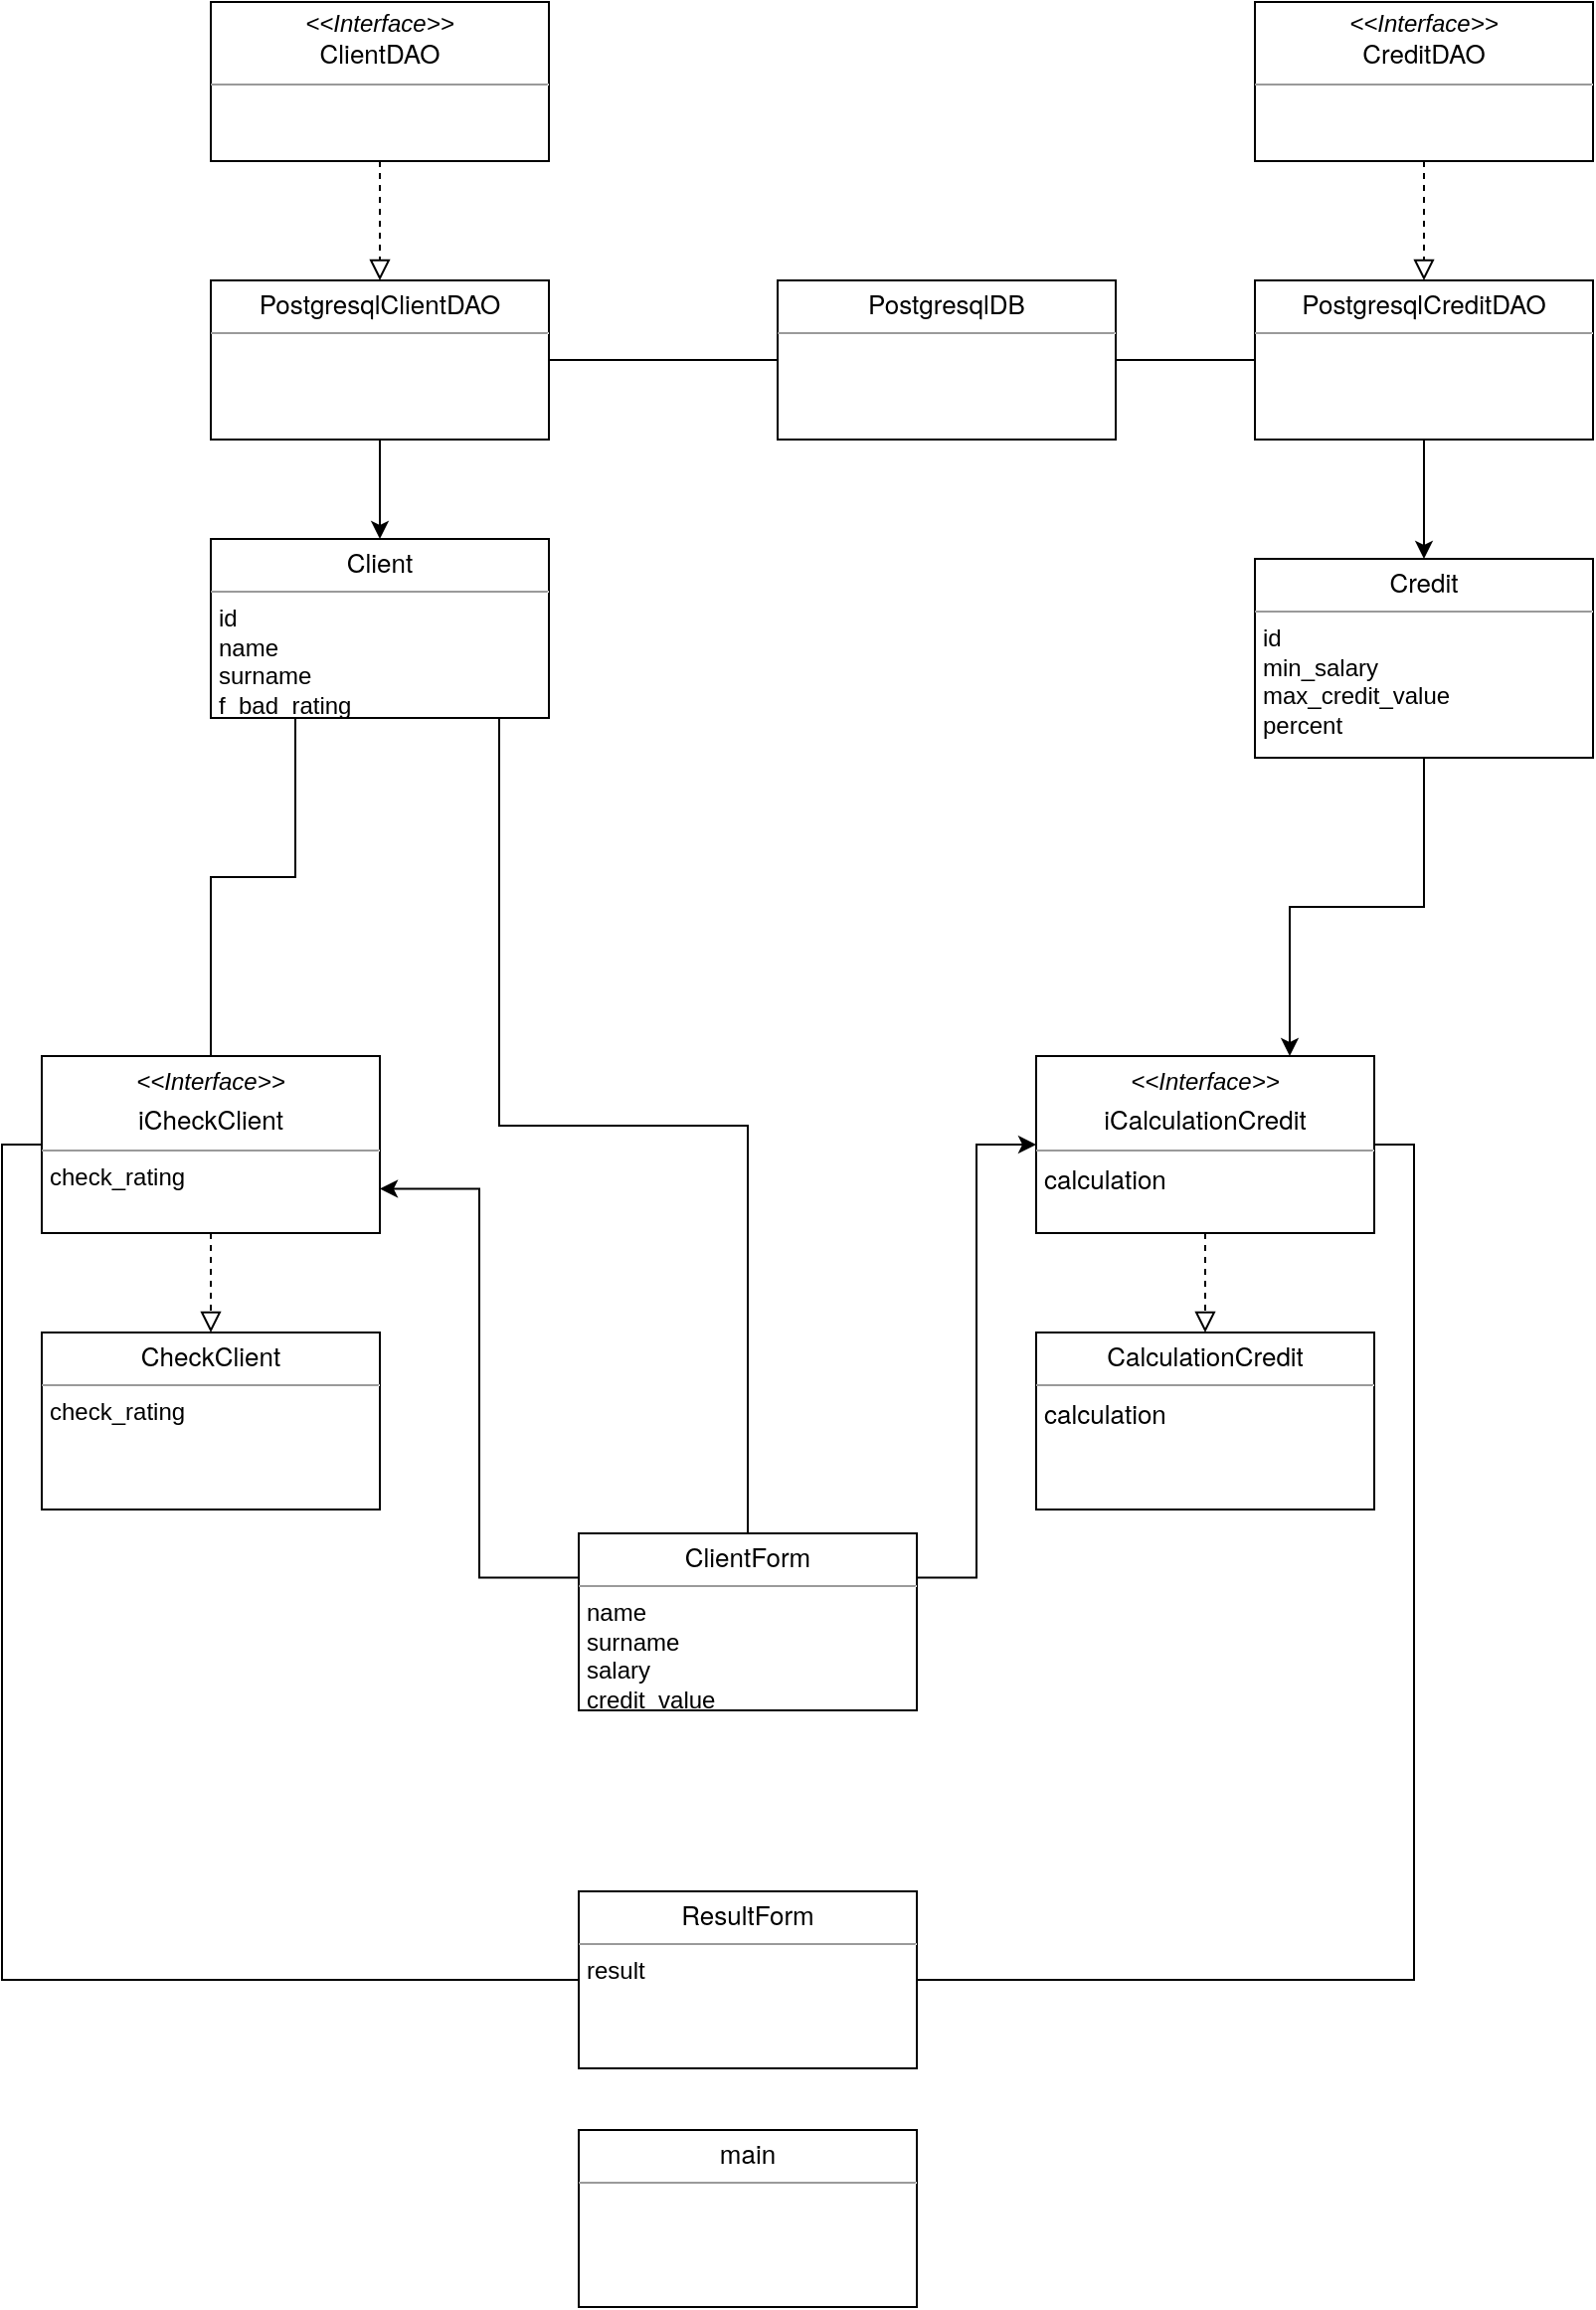 <mxfile version="14.6.13" type="device"><diagram id="C5RBs43oDa-KdzZeNtuy" name="Page-1"><mxGraphModel dx="1278" dy="948" grid="1" gridSize="10" guides="1" tooltips="1" connect="1" arrows="1" fold="1" page="1" pageScale="1" pageWidth="1169" pageHeight="827" math="0" shadow="0"><root><mxCell id="WIyWlLk6GJQsqaUBKTNV-0"/><mxCell id="WIyWlLk6GJQsqaUBKTNV-1" parent="WIyWlLk6GJQsqaUBKTNV-0"/><mxCell id="5L8XLikLPIoxj52G99SO-0" value="&lt;p style=&quot;margin: 0px ; margin-top: 4px ; text-align: center&quot;&gt;&lt;i&gt;&amp;lt;&amp;lt;Interface&amp;gt;&amp;gt;&lt;/i&gt;&lt;br&gt;&lt;font face=&quot;helvetica neue&quot;&gt;&lt;span style=&quot;font-size: 13px&quot;&gt;ClientDAO&lt;/span&gt;&lt;/font&gt;&lt;/p&gt;&lt;hr size=&quot;1&quot;&gt;&lt;p style=&quot;margin: 0px 0px 0px 4px&quot;&gt;&lt;br&gt;&lt;/p&gt;" style="verticalAlign=top;align=left;overflow=fill;fontSize=12;fontFamily=Helvetica;html=1;fontColor=#000000;" parent="WIyWlLk6GJQsqaUBKTNV-1" vertex="1"><mxGeometry x="315" y="40" width="170" height="80" as="geometry"/></mxCell><mxCell id="5L8XLikLPIoxj52G99SO-8" style="edgeStyle=orthogonalEdgeStyle;rounded=0;orthogonalLoop=1;jettySize=auto;html=1;exitX=0.5;exitY=1;exitDx=0;exitDy=0;entryX=0.5;entryY=0;entryDx=0;entryDy=0;" parent="WIyWlLk6GJQsqaUBKTNV-1" source="5L8XLikLPIoxj52G99SO-1" target="5L8XLikLPIoxj52G99SO-3" edge="1"><mxGeometry relative="1" as="geometry"/></mxCell><mxCell id="5L8XLikLPIoxj52G99SO-1" value="&lt;p style=&quot;margin: 0px ; margin-top: 4px ; text-align: center&quot;&gt;&lt;font face=&quot;helvetica neue&quot;&gt;&lt;span style=&quot;font-size: 13px&quot;&gt;PostgresqlClientDAO&lt;/span&gt;&lt;/font&gt;&lt;/p&gt;&lt;hr size=&quot;1&quot;&gt;&lt;p style=&quot;margin: 0px 0px 0px 4px&quot;&gt;&lt;br&gt;&lt;/p&gt;" style="verticalAlign=top;align=left;overflow=fill;fontSize=12;fontFamily=Helvetica;html=1;fontColor=#000000;" parent="WIyWlLk6GJQsqaUBKTNV-1" vertex="1"><mxGeometry x="315" y="180" width="170" height="80" as="geometry"/></mxCell><mxCell id="5L8XLikLPIoxj52G99SO-14" style="edgeStyle=orthogonalEdgeStyle;rounded=0;orthogonalLoop=1;jettySize=auto;html=1;exitX=1;exitY=0.5;exitDx=0;exitDy=0;endArrow=none;endFill=0;" parent="WIyWlLk6GJQsqaUBKTNV-1" source="5L8XLikLPIoxj52G99SO-2" target="5L8XLikLPIoxj52G99SO-11" edge="1"><mxGeometry relative="1" as="geometry"/></mxCell><mxCell id="5L8XLikLPIoxj52G99SO-2" value="&lt;p style=&quot;margin: 0px ; margin-top: 4px ; text-align: center&quot;&gt;&lt;font face=&quot;helvetica neue&quot;&gt;&lt;span style=&quot;font-size: 13px&quot;&gt;PostgresqlDB&lt;/span&gt;&lt;/font&gt;&lt;/p&gt;&lt;hr size=&quot;1&quot;&gt;&lt;p style=&quot;margin: 0px 0px 0px 4px&quot;&gt;&lt;br&gt;&lt;/p&gt;" style="verticalAlign=top;align=left;overflow=fill;fontSize=12;fontFamily=Helvetica;html=1;fontColor=#000000;" parent="WIyWlLk6GJQsqaUBKTNV-1" vertex="1"><mxGeometry x="600" y="180" width="170" height="80" as="geometry"/></mxCell><mxCell id="5L8XLikLPIoxj52G99SO-3" value="&lt;p style=&quot;margin: 0px ; margin-top: 4px ; text-align: center&quot;&gt;&lt;font face=&quot;helvetica neue&quot;&gt;&lt;span style=&quot;font-size: 13px&quot;&gt;Client&lt;/span&gt;&lt;/font&gt;&lt;/p&gt;&lt;hr size=&quot;1&quot;&gt;&lt;p style=&quot;margin: 0px 0px 0px 4px&quot;&gt;id&lt;/p&gt;&lt;p style=&quot;margin: 0px 0px 0px 4px&quot;&gt;name&lt;/p&gt;&lt;p style=&quot;margin: 0px 0px 0px 4px&quot;&gt;surname&lt;/p&gt;&lt;p style=&quot;margin: 0px 0px 0px 4px&quot;&gt;f_bad_rating&lt;/p&gt;&lt;p style=&quot;margin: 0px 0px 0px 4px&quot;&gt;&lt;br&gt;&lt;/p&gt;" style="verticalAlign=top;align=left;overflow=fill;fontSize=12;fontFamily=Helvetica;html=1;fontColor=#000000;" parent="WIyWlLk6GJQsqaUBKTNV-1" vertex="1"><mxGeometry x="315" y="310" width="170" height="90" as="geometry"/></mxCell><mxCell id="5L8XLikLPIoxj52G99SO-4" value="" style="endArrow=none;html=1;exitX=1;exitY=0.5;exitDx=0;exitDy=0;entryX=0;entryY=0.5;entryDx=0;entryDy=0;" parent="WIyWlLk6GJQsqaUBKTNV-1" source="5L8XLikLPIoxj52G99SO-1" target="5L8XLikLPIoxj52G99SO-2" edge="1"><mxGeometry width="50" height="50" relative="1" as="geometry"><mxPoint x="160" y="230" as="sourcePoint"/><mxPoint x="695" y="180" as="targetPoint"/><Array as="points"><mxPoint x="530" y="220"/></Array></mxGeometry></mxCell><mxCell id="5L8XLikLPIoxj52G99SO-9" value="&lt;p style=&quot;margin: 0px ; margin-top: 4px ; text-align: center&quot;&gt;&lt;i&gt;&amp;lt;&amp;lt;Interface&amp;gt;&amp;gt;&lt;/i&gt;&lt;br&gt;&lt;font face=&quot;helvetica neue&quot;&gt;&lt;span style=&quot;font-size: 13px&quot;&gt;CreditDAO&lt;/span&gt;&lt;/font&gt;&lt;/p&gt;&lt;hr size=&quot;1&quot;&gt;&lt;p style=&quot;margin: 0px 0px 0px 4px&quot;&gt;&lt;br&gt;&lt;/p&gt;" style="verticalAlign=top;align=left;overflow=fill;fontSize=12;fontFamily=Helvetica;html=1;fontColor=#000000;" parent="WIyWlLk6GJQsqaUBKTNV-1" vertex="1"><mxGeometry x="840" y="40" width="170" height="80" as="geometry"/></mxCell><mxCell id="5L8XLikLPIoxj52G99SO-10" style="edgeStyle=orthogonalEdgeStyle;rounded=0;orthogonalLoop=1;jettySize=auto;html=1;exitX=0.5;exitY=1;exitDx=0;exitDy=0;entryX=0.5;entryY=0;entryDx=0;entryDy=0;" parent="WIyWlLk6GJQsqaUBKTNV-1" source="5L8XLikLPIoxj52G99SO-11" target="2uGIFyx8iWTcln6Td7BU-0" edge="1"><mxGeometry relative="1" as="geometry"><mxPoint x="925" y="310" as="targetPoint"/></mxGeometry></mxCell><mxCell id="5L8XLikLPIoxj52G99SO-11" value="&lt;p style=&quot;margin: 0px ; margin-top: 4px ; text-align: center&quot;&gt;&lt;font face=&quot;helvetica neue&quot;&gt;&lt;span style=&quot;font-size: 13px&quot;&gt;PostgresqlC&lt;/span&gt;&lt;/font&gt;&lt;span style=&quot;font-family: &amp;#34;helvetica neue&amp;#34; ; font-size: 13px&quot;&gt;redit&lt;/span&gt;&lt;font face=&quot;helvetica neue&quot;&gt;&lt;span style=&quot;font-size: 13px&quot;&gt;DAO&lt;/span&gt;&lt;/font&gt;&lt;/p&gt;&lt;hr size=&quot;1&quot;&gt;&lt;p style=&quot;margin: 0px 0px 0px 4px&quot;&gt;&lt;br&gt;&lt;/p&gt;" style="verticalAlign=top;align=left;overflow=fill;fontSize=12;fontFamily=Helvetica;html=1;fontColor=#000000;" parent="WIyWlLk6GJQsqaUBKTNV-1" vertex="1"><mxGeometry x="840" y="180" width="170" height="80" as="geometry"/></mxCell><mxCell id="5L8XLikLPIoxj52G99SO-15" value="" style="endArrow=block;startArrow=none;endFill=0;startFill=0;endSize=8;html=1;verticalAlign=bottom;dashed=1;labelBackgroundColor=none;exitX=0.5;exitY=1;exitDx=0;exitDy=0;entryX=0.5;entryY=0;entryDx=0;entryDy=0;" parent="WIyWlLk6GJQsqaUBKTNV-1" source="5L8XLikLPIoxj52G99SO-0" target="5L8XLikLPIoxj52G99SO-1" edge="1"><mxGeometry width="160" relative="1" as="geometry"><mxPoint x="180" y="150" as="sourcePoint"/><mxPoint x="340" y="150" as="targetPoint"/><Array as="points"/></mxGeometry></mxCell><mxCell id="5L8XLikLPIoxj52G99SO-16" value="" style="endArrow=block;startArrow=none;endFill=0;startFill=0;endSize=8;html=1;verticalAlign=bottom;dashed=1;labelBackgroundColor=none;exitX=0.5;exitY=1;exitDx=0;exitDy=0;" parent="WIyWlLk6GJQsqaUBKTNV-1" source="5L8XLikLPIoxj52G99SO-9" target="5L8XLikLPIoxj52G99SO-11" edge="1"><mxGeometry width="160" relative="1" as="geometry"><mxPoint x="410" y="130" as="sourcePoint"/><mxPoint x="410" y="190" as="targetPoint"/></mxGeometry></mxCell><mxCell id="5L8XLikLPIoxj52G99SO-19" style="edgeStyle=orthogonalEdgeStyle;rounded=0;orthogonalLoop=1;jettySize=auto;html=1;endArrow=none;endFill=0;exitX=0.5;exitY=0;exitDx=0;exitDy=0;" parent="WIyWlLk6GJQsqaUBKTNV-1" source="5L8XLikLPIoxj52G99SO-18" target="5L8XLikLPIoxj52G99SO-3" edge="1"><mxGeometry relative="1" as="geometry"><Array as="points"><mxPoint x="585" y="605"/><mxPoint x="460" y="605"/></Array></mxGeometry></mxCell><mxCell id="2uGIFyx8iWTcln6Td7BU-11" style="edgeStyle=orthogonalEdgeStyle;rounded=0;orthogonalLoop=1;jettySize=auto;html=1;entryX=0;entryY=0.5;entryDx=0;entryDy=0;exitX=1;exitY=0.25;exitDx=0;exitDy=0;" edge="1" parent="WIyWlLk6GJQsqaUBKTNV-1" source="5L8XLikLPIoxj52G99SO-18" target="2uGIFyx8iWTcln6Td7BU-8"><mxGeometry relative="1" as="geometry"/></mxCell><mxCell id="2uGIFyx8iWTcln6Td7BU-13" style="edgeStyle=orthogonalEdgeStyle;rounded=0;orthogonalLoop=1;jettySize=auto;html=1;entryX=1;entryY=0.75;entryDx=0;entryDy=0;exitX=0;exitY=0.25;exitDx=0;exitDy=0;" edge="1" parent="WIyWlLk6GJQsqaUBKTNV-1" source="5L8XLikLPIoxj52G99SO-18" target="2uGIFyx8iWTcln6Td7BU-1"><mxGeometry relative="1" as="geometry"/></mxCell><mxCell id="5L8XLikLPIoxj52G99SO-18" value="&lt;p style=&quot;margin: 0px ; margin-top: 4px ; text-align: center&quot;&gt;&lt;font face=&quot;helvetica neue&quot;&gt;&lt;span style=&quot;font-size: 13px&quot;&gt;ClientForm&lt;/span&gt;&lt;/font&gt;&lt;/p&gt;&lt;hr size=&quot;1&quot;&gt;&lt;p style=&quot;margin: 0px 0px 0px 4px&quot;&gt;name&lt;/p&gt;&lt;p style=&quot;margin: 0px 0px 0px 4px&quot;&gt;surname&lt;/p&gt;&lt;p style=&quot;margin: 0px 0px 0px 4px&quot;&gt;salary&lt;br&gt;&lt;/p&gt;&lt;p style=&quot;margin: 0px 0px 0px 4px&quot;&gt;credit_value&lt;br&gt;&lt;/p&gt;" style="verticalAlign=top;align=left;overflow=fill;fontSize=12;fontFamily=Helvetica;html=1;fontColor=#000000;" parent="WIyWlLk6GJQsqaUBKTNV-1" vertex="1"><mxGeometry x="500" y="810" width="170" height="89" as="geometry"/></mxCell><mxCell id="2uGIFyx8iWTcln6Td7BU-12" style="edgeStyle=orthogonalEdgeStyle;rounded=0;orthogonalLoop=1;jettySize=auto;html=1;entryX=0.75;entryY=0;entryDx=0;entryDy=0;" edge="1" parent="WIyWlLk6GJQsqaUBKTNV-1" source="2uGIFyx8iWTcln6Td7BU-0" target="2uGIFyx8iWTcln6Td7BU-8"><mxGeometry relative="1" as="geometry"/></mxCell><mxCell id="2uGIFyx8iWTcln6Td7BU-0" value="&lt;p style=&quot;margin: 0px ; margin-top: 4px ; text-align: center&quot;&gt;&lt;font face=&quot;helvetica neue&quot;&gt;&lt;span style=&quot;font-size: 13px&quot;&gt;C&lt;/span&gt;&lt;/font&gt;&lt;span style=&quot;font-family: &amp;#34;helvetica neue&amp;#34; ; font-size: 13px&quot;&gt;redit&lt;/span&gt;&lt;br&gt;&lt;/p&gt;&lt;hr size=&quot;1&quot;&gt;&lt;p style=&quot;margin: 0px 0px 0px 4px&quot;&gt;id&lt;/p&gt;&lt;p style=&quot;margin: 0px 0px 0px 4px&quot;&gt;min_salary&lt;/p&gt;&lt;p style=&quot;margin: 0px 0px 0px 4px&quot;&gt;max_credit_value&lt;/p&gt;&lt;p style=&quot;margin: 0px 0px 0px 4px&quot;&gt;percent&lt;/p&gt;" style="verticalAlign=top;align=left;overflow=fill;fontSize=12;fontFamily=Helvetica;html=1;fontColor=#000000;" vertex="1" parent="WIyWlLk6GJQsqaUBKTNV-1"><mxGeometry x="840" y="320" width="170" height="100" as="geometry"/></mxCell><mxCell id="2uGIFyx8iWTcln6Td7BU-7" style="edgeStyle=orthogonalEdgeStyle;rounded=0;orthogonalLoop=1;jettySize=auto;html=1;exitX=0.5;exitY=0;exitDx=0;exitDy=0;endArrow=none;endFill=0;entryX=0.25;entryY=1;entryDx=0;entryDy=0;" edge="1" parent="WIyWlLk6GJQsqaUBKTNV-1" source="2uGIFyx8iWTcln6Td7BU-1" target="5L8XLikLPIoxj52G99SO-3"><mxGeometry relative="1" as="geometry"><mxPoint x="200" y="410" as="targetPoint"/><mxPoint x="525" y="560" as="sourcePoint"/><Array as="points"><mxPoint x="315" y="480"/><mxPoint x="358" y="480"/></Array></mxGeometry></mxCell><mxCell id="2uGIFyx8iWTcln6Td7BU-15" style="edgeStyle=orthogonalEdgeStyle;rounded=0;orthogonalLoop=1;jettySize=auto;html=1;entryX=0;entryY=0.5;entryDx=0;entryDy=0;endArrow=none;endFill=0;exitX=0;exitY=0.5;exitDx=0;exitDy=0;" edge="1" parent="WIyWlLk6GJQsqaUBKTNV-1" source="2uGIFyx8iWTcln6Td7BU-1" target="2uGIFyx8iWTcln6Td7BU-14"><mxGeometry relative="1" as="geometry"/></mxCell><mxCell id="2uGIFyx8iWTcln6Td7BU-1" value="&lt;p style=&quot;margin: 0px ; margin-top: 4px ; text-align: center&quot;&gt;&lt;i&gt;&amp;lt;&amp;lt;Interface&amp;gt;&amp;gt;&lt;/i&gt;&lt;font face=&quot;helvetica neue&quot;&gt;&lt;span style=&quot;font-size: 13px&quot;&gt;&lt;br&gt;&lt;/span&gt;&lt;/font&gt;&lt;/p&gt;&lt;p style=&quot;margin: 0px ; margin-top: 4px ; text-align: center&quot;&gt;&lt;font face=&quot;helvetica neue&quot;&gt;&lt;span style=&quot;font-size: 13px&quot;&gt;iCheckClient&lt;/span&gt;&lt;/font&gt;&lt;/p&gt;&lt;hr size=&quot;1&quot;&gt;&lt;p style=&quot;margin: 0px 0px 0px 4px&quot;&gt;check_rating&lt;br&gt;&lt;/p&gt;" style="verticalAlign=top;align=left;overflow=fill;fontSize=12;fontFamily=Helvetica;html=1;fontColor=#000000;" vertex="1" parent="WIyWlLk6GJQsqaUBKTNV-1"><mxGeometry x="230" y="570" width="170" height="89" as="geometry"/></mxCell><mxCell id="2uGIFyx8iWTcln6Td7BU-2" value="&lt;p style=&quot;margin: 0px ; margin-top: 4px ; text-align: center&quot;&gt;&lt;font face=&quot;helvetica neue&quot;&gt;&lt;span style=&quot;font-size: 13px&quot;&gt;CheckClient&lt;/span&gt;&lt;/font&gt;&lt;/p&gt;&lt;hr size=&quot;1&quot;&gt;&lt;p style=&quot;margin: 0px 0px 0px 4px&quot;&gt;check_rating&lt;br&gt;&lt;/p&gt;" style="verticalAlign=top;align=left;overflow=fill;fontSize=12;fontFamily=Helvetica;html=1;fontColor=#000000;" vertex="1" parent="WIyWlLk6GJQsqaUBKTNV-1"><mxGeometry x="230" y="709" width="170" height="89" as="geometry"/></mxCell><mxCell id="2uGIFyx8iWTcln6Td7BU-5" value="" style="endArrow=block;startArrow=none;endFill=0;startFill=0;endSize=8;html=1;verticalAlign=bottom;dashed=1;labelBackgroundColor=none;exitX=0.5;exitY=1;exitDx=0;exitDy=0;" edge="1" parent="WIyWlLk6GJQsqaUBKTNV-1" source="2uGIFyx8iWTcln6Td7BU-1"><mxGeometry width="160" relative="1" as="geometry"><mxPoint x="314.5" y="649" as="sourcePoint"/><mxPoint x="315" y="709" as="targetPoint"/><Array as="points"/></mxGeometry></mxCell><mxCell id="2uGIFyx8iWTcln6Td7BU-16" style="edgeStyle=orthogonalEdgeStyle;rounded=0;orthogonalLoop=1;jettySize=auto;html=1;entryX=1;entryY=0.5;entryDx=0;entryDy=0;endArrow=none;endFill=0;exitX=1;exitY=0.5;exitDx=0;exitDy=0;" edge="1" parent="WIyWlLk6GJQsqaUBKTNV-1" source="2uGIFyx8iWTcln6Td7BU-8" target="2uGIFyx8iWTcln6Td7BU-14"><mxGeometry relative="1" as="geometry"/></mxCell><mxCell id="2uGIFyx8iWTcln6Td7BU-8" value="&lt;p style=&quot;margin: 0px ; margin-top: 4px ; text-align: center&quot;&gt;&lt;i&gt;&amp;lt;&amp;lt;Interface&amp;gt;&amp;gt;&lt;/i&gt;&lt;font face=&quot;helvetica neue&quot;&gt;&lt;span style=&quot;font-size: 13px&quot;&gt;&lt;br&gt;&lt;/span&gt;&lt;/font&gt;&lt;/p&gt;&lt;p style=&quot;margin: 0px ; margin-top: 4px ; text-align: center&quot;&gt;&lt;font face=&quot;helvetica neue&quot;&gt;&lt;span style=&quot;font-size: 13px&quot;&gt;i&lt;/span&gt;&lt;/font&gt;&lt;span style=&quot;font-family: &amp;#34;helvetica neue&amp;#34; ; font-size: 13px&quot;&gt;CalculationCredit&lt;/span&gt;&lt;/p&gt;&lt;hr size=&quot;1&quot;&gt;&lt;p style=&quot;margin: 0px 0px 0px 4px&quot;&gt;&lt;span style=&quot;font-family: &amp;#34;helvetica neue&amp;#34; ; font-size: 13px ; text-align: center&quot;&gt;calculation&lt;/span&gt;&lt;br&gt;&lt;/p&gt;" style="verticalAlign=top;align=left;overflow=fill;fontSize=12;fontFamily=Helvetica;html=1;fontColor=#000000;" vertex="1" parent="WIyWlLk6GJQsqaUBKTNV-1"><mxGeometry x="730" y="570" width="170" height="89" as="geometry"/></mxCell><mxCell id="2uGIFyx8iWTcln6Td7BU-9" value="&lt;p style=&quot;margin: 0px ; margin-top: 4px ; text-align: center&quot;&gt;&lt;span style=&quot;font-family: &amp;#34;helvetica neue&amp;#34; ; font-size: 13px&quot;&gt;CalculationCredit&lt;/span&gt;&lt;br&gt;&lt;/p&gt;&lt;hr size=&quot;1&quot;&gt;&lt;p style=&quot;margin: 0px 0px 0px 4px&quot;&gt;&lt;span style=&quot;font-family: &amp;#34;helvetica neue&amp;#34; ; font-size: 13px ; text-align: center&quot;&gt;calculation&lt;/span&gt;&lt;br&gt;&lt;/p&gt;" style="verticalAlign=top;align=left;overflow=fill;fontSize=12;fontFamily=Helvetica;html=1;fontColor=#000000;" vertex="1" parent="WIyWlLk6GJQsqaUBKTNV-1"><mxGeometry x="730" y="709" width="170" height="89" as="geometry"/></mxCell><mxCell id="2uGIFyx8iWTcln6Td7BU-10" value="" style="endArrow=block;startArrow=none;endFill=0;startFill=0;endSize=8;html=1;verticalAlign=bottom;dashed=1;labelBackgroundColor=none;exitX=0.5;exitY=1;exitDx=0;exitDy=0;" edge="1" parent="WIyWlLk6GJQsqaUBKTNV-1" source="2uGIFyx8iWTcln6Td7BU-8"><mxGeometry width="160" relative="1" as="geometry"><mxPoint x="814.5" y="649" as="sourcePoint"/><mxPoint x="815" y="709" as="targetPoint"/><Array as="points"/></mxGeometry></mxCell><mxCell id="2uGIFyx8iWTcln6Td7BU-14" value="&lt;p style=&quot;margin: 0px ; margin-top: 4px ; text-align: center&quot;&gt;&lt;font face=&quot;helvetica neue&quot;&gt;&lt;span style=&quot;font-size: 13px&quot;&gt;ResultForm&lt;/span&gt;&lt;/font&gt;&lt;/p&gt;&lt;hr size=&quot;1&quot;&gt;&lt;p style=&quot;margin: 0px 0px 0px 4px&quot;&gt;result&lt;/p&gt;" style="verticalAlign=top;align=left;overflow=fill;fontSize=12;fontFamily=Helvetica;html=1;fontColor=#000000;" vertex="1" parent="WIyWlLk6GJQsqaUBKTNV-1"><mxGeometry x="500" y="990" width="170" height="89" as="geometry"/></mxCell><mxCell id="2uGIFyx8iWTcln6Td7BU-17" value="&lt;p style=&quot;margin: 0px ; margin-top: 4px ; text-align: center&quot;&gt;&lt;font face=&quot;helvetica neue&quot;&gt;&lt;span style=&quot;font-size: 13px&quot;&gt;main&lt;/span&gt;&lt;/font&gt;&lt;/p&gt;&lt;hr size=&quot;1&quot;&gt;&lt;p style=&quot;margin: 0px 0px 0px 4px&quot;&gt;&lt;br&gt;&lt;/p&gt;" style="verticalAlign=top;align=left;overflow=fill;fontSize=12;fontFamily=Helvetica;html=1;fontColor=#000000;" vertex="1" parent="WIyWlLk6GJQsqaUBKTNV-1"><mxGeometry x="500" y="1110" width="170" height="89" as="geometry"/></mxCell></root></mxGraphModel></diagram></mxfile>